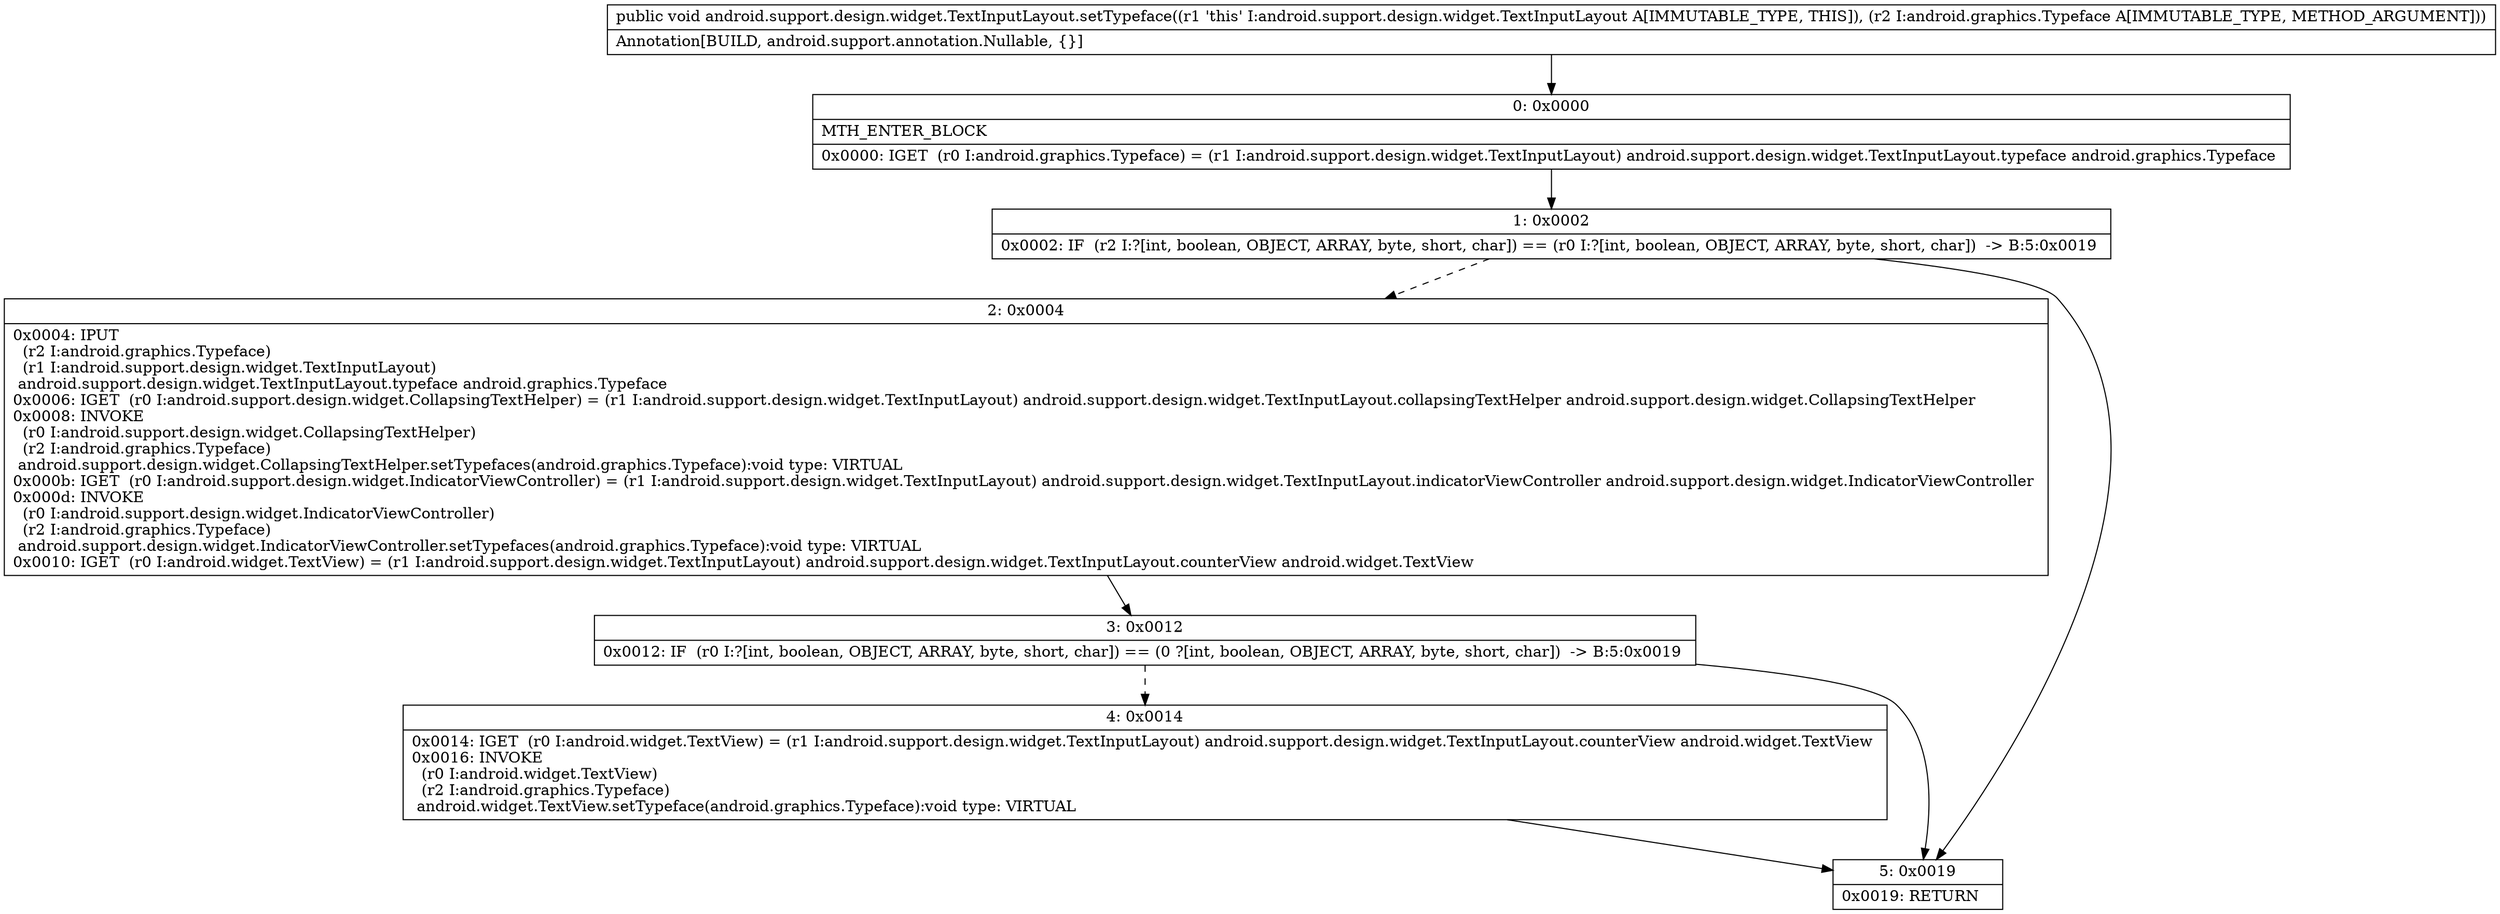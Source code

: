 digraph "CFG forandroid.support.design.widget.TextInputLayout.setTypeface(Landroid\/graphics\/Typeface;)V" {
Node_0 [shape=record,label="{0\:\ 0x0000|MTH_ENTER_BLOCK\l|0x0000: IGET  (r0 I:android.graphics.Typeface) = (r1 I:android.support.design.widget.TextInputLayout) android.support.design.widget.TextInputLayout.typeface android.graphics.Typeface \l}"];
Node_1 [shape=record,label="{1\:\ 0x0002|0x0002: IF  (r2 I:?[int, boolean, OBJECT, ARRAY, byte, short, char]) == (r0 I:?[int, boolean, OBJECT, ARRAY, byte, short, char])  \-\> B:5:0x0019 \l}"];
Node_2 [shape=record,label="{2\:\ 0x0004|0x0004: IPUT  \l  (r2 I:android.graphics.Typeface)\l  (r1 I:android.support.design.widget.TextInputLayout)\l android.support.design.widget.TextInputLayout.typeface android.graphics.Typeface \l0x0006: IGET  (r0 I:android.support.design.widget.CollapsingTextHelper) = (r1 I:android.support.design.widget.TextInputLayout) android.support.design.widget.TextInputLayout.collapsingTextHelper android.support.design.widget.CollapsingTextHelper \l0x0008: INVOKE  \l  (r0 I:android.support.design.widget.CollapsingTextHelper)\l  (r2 I:android.graphics.Typeface)\l android.support.design.widget.CollapsingTextHelper.setTypefaces(android.graphics.Typeface):void type: VIRTUAL \l0x000b: IGET  (r0 I:android.support.design.widget.IndicatorViewController) = (r1 I:android.support.design.widget.TextInputLayout) android.support.design.widget.TextInputLayout.indicatorViewController android.support.design.widget.IndicatorViewController \l0x000d: INVOKE  \l  (r0 I:android.support.design.widget.IndicatorViewController)\l  (r2 I:android.graphics.Typeface)\l android.support.design.widget.IndicatorViewController.setTypefaces(android.graphics.Typeface):void type: VIRTUAL \l0x0010: IGET  (r0 I:android.widget.TextView) = (r1 I:android.support.design.widget.TextInputLayout) android.support.design.widget.TextInputLayout.counterView android.widget.TextView \l}"];
Node_3 [shape=record,label="{3\:\ 0x0012|0x0012: IF  (r0 I:?[int, boolean, OBJECT, ARRAY, byte, short, char]) == (0 ?[int, boolean, OBJECT, ARRAY, byte, short, char])  \-\> B:5:0x0019 \l}"];
Node_4 [shape=record,label="{4\:\ 0x0014|0x0014: IGET  (r0 I:android.widget.TextView) = (r1 I:android.support.design.widget.TextInputLayout) android.support.design.widget.TextInputLayout.counterView android.widget.TextView \l0x0016: INVOKE  \l  (r0 I:android.widget.TextView)\l  (r2 I:android.graphics.Typeface)\l android.widget.TextView.setTypeface(android.graphics.Typeface):void type: VIRTUAL \l}"];
Node_5 [shape=record,label="{5\:\ 0x0019|0x0019: RETURN   \l}"];
MethodNode[shape=record,label="{public void android.support.design.widget.TextInputLayout.setTypeface((r1 'this' I:android.support.design.widget.TextInputLayout A[IMMUTABLE_TYPE, THIS]), (r2 I:android.graphics.Typeface A[IMMUTABLE_TYPE, METHOD_ARGUMENT]))  | Annotation[BUILD, android.support.annotation.Nullable, \{\}]\l}"];
MethodNode -> Node_0;
Node_0 -> Node_1;
Node_1 -> Node_2[style=dashed];
Node_1 -> Node_5;
Node_2 -> Node_3;
Node_3 -> Node_4[style=dashed];
Node_3 -> Node_5;
Node_4 -> Node_5;
}

